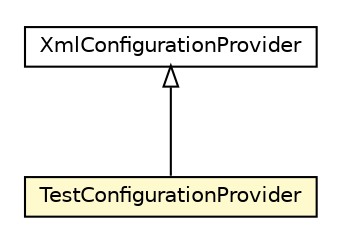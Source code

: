#!/usr/local/bin/dot
#
# Class diagram 
# Generated by UMLGraph version R5_6-24-gf6e263 (http://www.umlgraph.org/)
#

digraph G {
	edge [fontname="Helvetica",fontsize=10,labelfontname="Helvetica",labelfontsize=10];
	node [fontname="Helvetica",fontsize=10,shape=plaintext];
	nodesep=0.25;
	ranksep=0.5;
	// net.trajano.doxdb.sample.test.TestConfigurationProvider
	c41 [label=<<table title="net.trajano.doxdb.sample.test.TestConfigurationProvider" border="0" cellborder="1" cellspacing="0" cellpadding="2" port="p" bgcolor="lemonChiffon" href="./TestConfigurationProvider.html">
		<tr><td><table border="0" cellspacing="0" cellpadding="1">
<tr><td align="center" balign="center"> TestConfigurationProvider </td></tr>
		</table></td></tr>
		</table>>, URL="./TestConfigurationProvider.html", fontname="Helvetica", fontcolor="black", fontsize=10.0];
	//net.trajano.doxdb.sample.test.TestConfigurationProvider extends net.trajano.doxdb.ext.XmlConfigurationProvider
	c45:p -> c41:p [dir=back,arrowtail=empty];
	// net.trajano.doxdb.ext.XmlConfigurationProvider
	c45 [label=<<table title="net.trajano.doxdb.ext.XmlConfigurationProvider" border="0" cellborder="1" cellspacing="0" cellpadding="2" port="p" href="http://java.sun.com/j2se/1.4.2/docs/api/net/trajano/doxdb/ext/XmlConfigurationProvider.html">
		<tr><td><table border="0" cellspacing="0" cellpadding="1">
<tr><td align="center" balign="center"> XmlConfigurationProvider </td></tr>
		</table></td></tr>
		</table>>, URL="http://java.sun.com/j2se/1.4.2/docs/api/net/trajano/doxdb/ext/XmlConfigurationProvider.html", fontname="Helvetica", fontcolor="black", fontsize=10.0];
}

